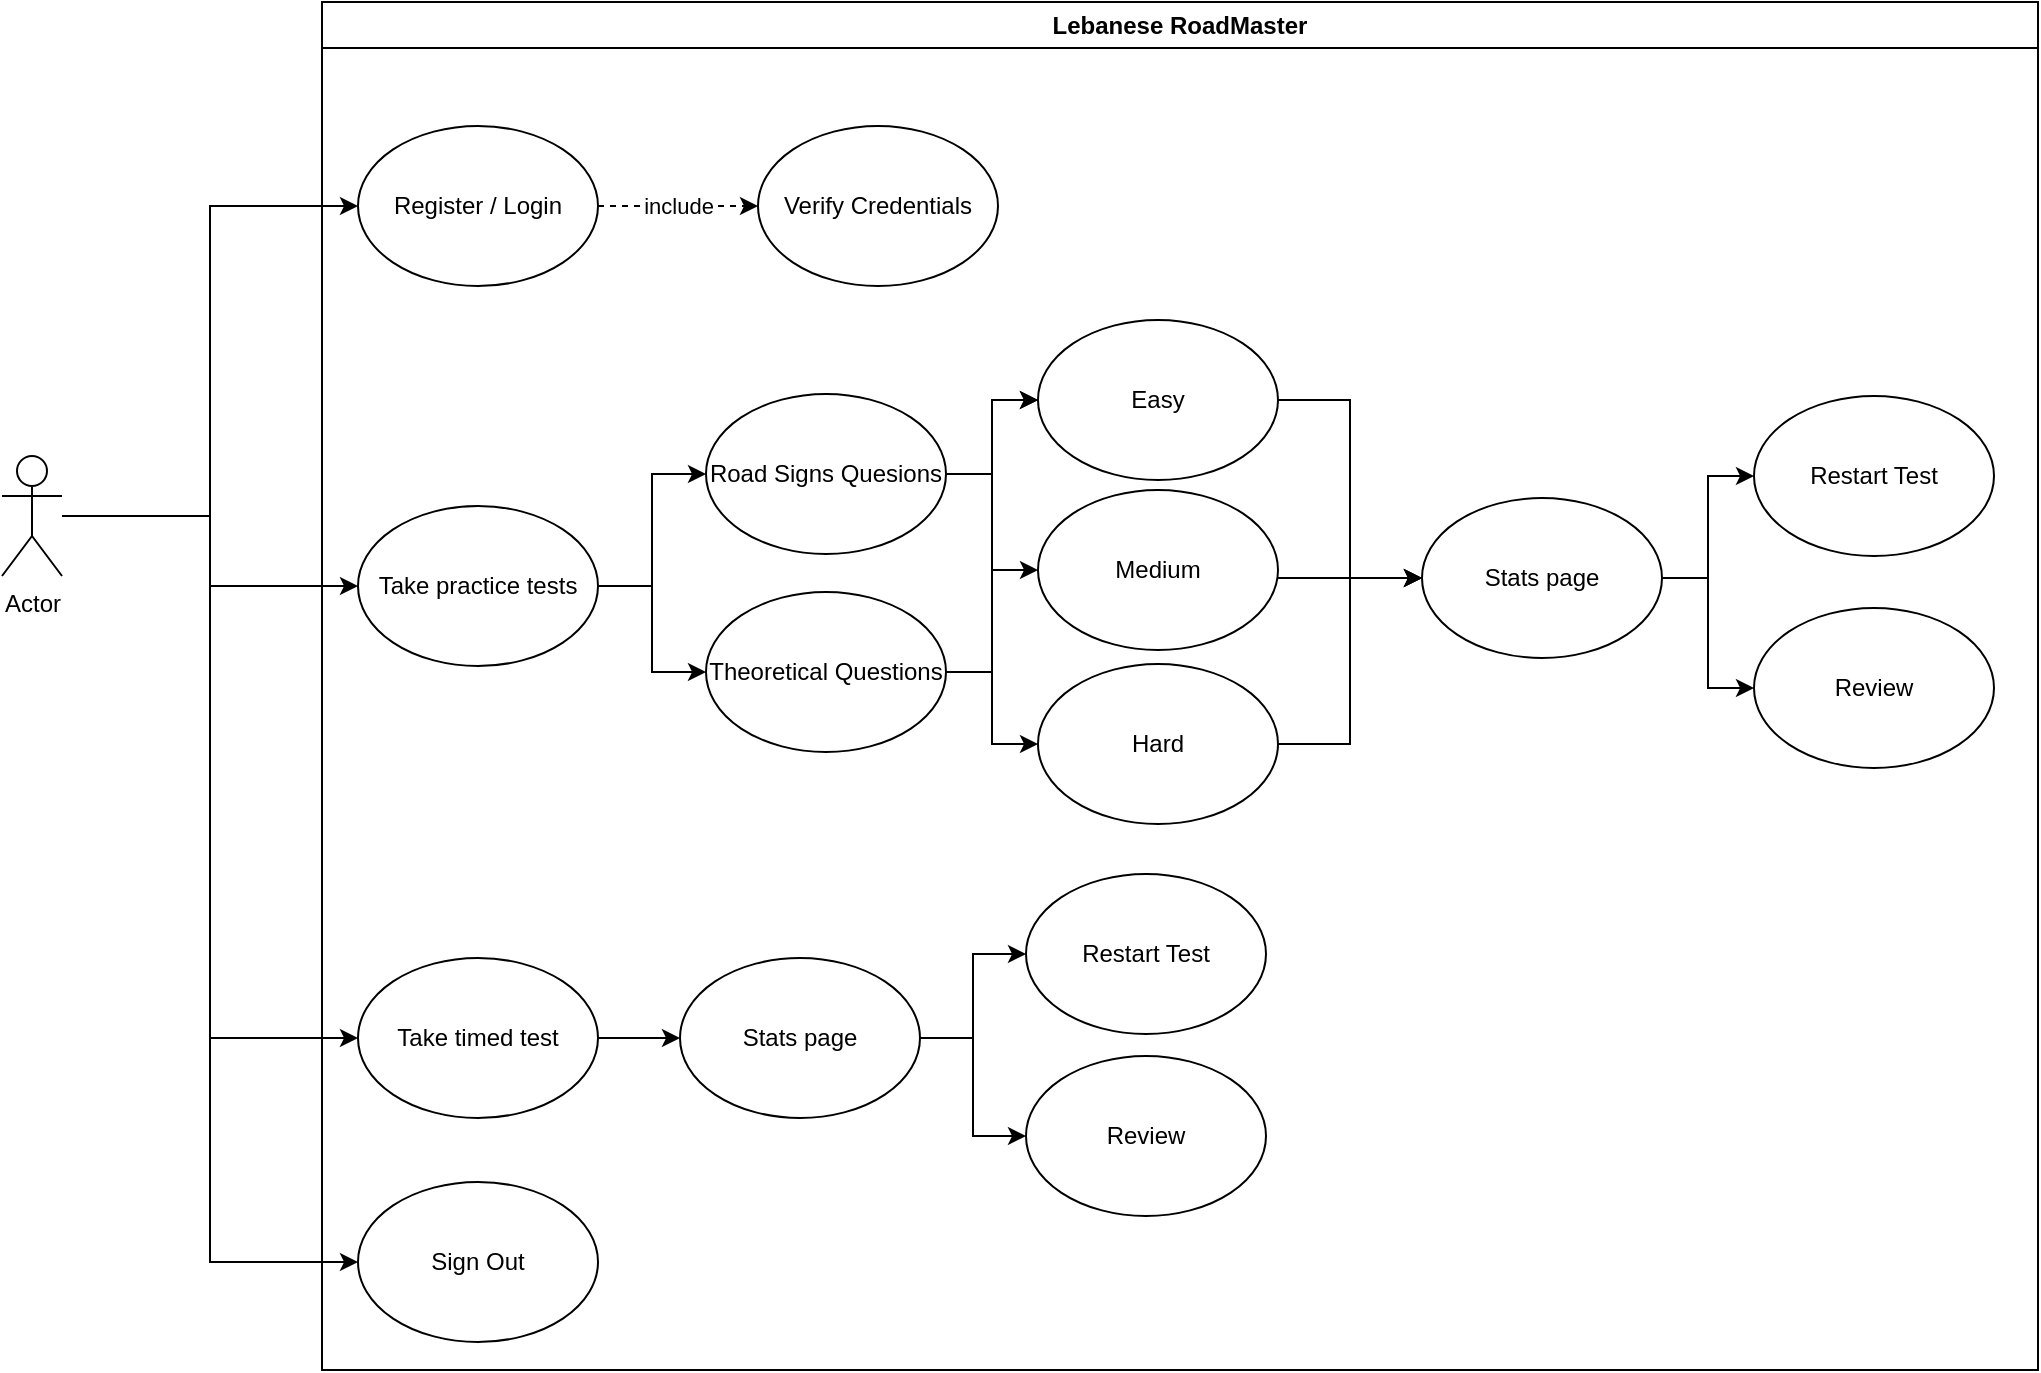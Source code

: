 <mxfile version="24.3.1" type="github">
  <diagram name="Page-1" id="a9nXN2quE7T6uwVGuVTD">
    <mxGraphModel dx="1997" dy="1603" grid="0" gridSize="10" guides="1" tooltips="1" connect="1" arrows="1" fold="1" page="0" pageScale="1" pageWidth="827" pageHeight="1169" math="0" shadow="0">
      <root>
        <mxCell id="0" />
        <mxCell id="1" parent="0" />
        <mxCell id="gtIS12oJgEHRc71Ok89v-1" value="Lebanese RoadMaster" style="swimlane;whiteSpace=wrap;html=1;" parent="1" vertex="1">
          <mxGeometry x="-371" y="-736" width="858" height="684" as="geometry" />
        </mxCell>
        <mxCell id="3jgQWHD6T8PO69y9kGVe-14" value="include" style="edgeStyle=orthogonalEdgeStyle;rounded=0;orthogonalLoop=1;jettySize=auto;html=1;dashed=1;" parent="gtIS12oJgEHRc71Ok89v-1" source="gtIS12oJgEHRc71Ok89v-5" target="3jgQWHD6T8PO69y9kGVe-13" edge="1">
          <mxGeometry relative="1" as="geometry" />
        </mxCell>
        <mxCell id="gtIS12oJgEHRc71Ok89v-5" value="Register / Login" style="ellipse;whiteSpace=wrap;html=1;" parent="gtIS12oJgEHRc71Ok89v-1" vertex="1">
          <mxGeometry x="18" y="62" width="120" height="80" as="geometry" />
        </mxCell>
        <mxCell id="JgEBYjuBj4JjE7f1gcPJ-24" style="edgeStyle=orthogonalEdgeStyle;rounded=0;orthogonalLoop=1;jettySize=auto;html=1;entryX=0;entryY=0.5;entryDx=0;entryDy=0;" edge="1" parent="gtIS12oJgEHRc71Ok89v-1" source="gtIS12oJgEHRc71Ok89v-7" target="JgEBYjuBj4JjE7f1gcPJ-11">
          <mxGeometry relative="1" as="geometry" />
        </mxCell>
        <mxCell id="JgEBYjuBj4JjE7f1gcPJ-25" style="edgeStyle=orthogonalEdgeStyle;rounded=0;orthogonalLoop=1;jettySize=auto;html=1;entryX=0;entryY=0.5;entryDx=0;entryDy=0;" edge="1" parent="gtIS12oJgEHRc71Ok89v-1" source="gtIS12oJgEHRc71Ok89v-7" target="JgEBYjuBj4JjE7f1gcPJ-12">
          <mxGeometry relative="1" as="geometry" />
        </mxCell>
        <mxCell id="gtIS12oJgEHRc71Ok89v-7" value="Take practice tests" style="ellipse;whiteSpace=wrap;html=1;" parent="gtIS12oJgEHRc71Ok89v-1" vertex="1">
          <mxGeometry x="18" y="252" width="120" height="80" as="geometry" />
        </mxCell>
        <mxCell id="JgEBYjuBj4JjE7f1gcPJ-7" value="" style="edgeStyle=orthogonalEdgeStyle;rounded=0;orthogonalLoop=1;jettySize=auto;html=1;" edge="1" parent="gtIS12oJgEHRc71Ok89v-1" source="3jgQWHD6T8PO69y9kGVe-12" target="JgEBYjuBj4JjE7f1gcPJ-6">
          <mxGeometry relative="1" as="geometry" />
        </mxCell>
        <mxCell id="3jgQWHD6T8PO69y9kGVe-12" value="Take timed test" style="ellipse;whiteSpace=wrap;html=1;" parent="gtIS12oJgEHRc71Ok89v-1" vertex="1">
          <mxGeometry x="18" y="478" width="120" height="80" as="geometry" />
        </mxCell>
        <mxCell id="3jgQWHD6T8PO69y9kGVe-13" value="Verify Credentials" style="ellipse;whiteSpace=wrap;html=1;" parent="gtIS12oJgEHRc71Ok89v-1" vertex="1">
          <mxGeometry x="218" y="62" width="120" height="80" as="geometry" />
        </mxCell>
        <mxCell id="3jgQWHD6T8PO69y9kGVe-29" value="Restart Test" style="ellipse;whiteSpace=wrap;html=1;" parent="gtIS12oJgEHRc71Ok89v-1" vertex="1">
          <mxGeometry x="352" y="436" width="120" height="80" as="geometry" />
        </mxCell>
        <mxCell id="JgEBYjuBj4JjE7f1gcPJ-8" value="" style="edgeStyle=orthogonalEdgeStyle;rounded=0;orthogonalLoop=1;jettySize=auto;html=1;" edge="1" parent="gtIS12oJgEHRc71Ok89v-1" source="JgEBYjuBj4JjE7f1gcPJ-6" target="3jgQWHD6T8PO69y9kGVe-29">
          <mxGeometry relative="1" as="geometry" />
        </mxCell>
        <mxCell id="JgEBYjuBj4JjE7f1gcPJ-30" style="edgeStyle=orthogonalEdgeStyle;rounded=0;orthogonalLoop=1;jettySize=auto;html=1;entryX=0;entryY=0.5;entryDx=0;entryDy=0;" edge="1" parent="gtIS12oJgEHRc71Ok89v-1" source="JgEBYjuBj4JjE7f1gcPJ-6" target="JgEBYjuBj4JjE7f1gcPJ-29">
          <mxGeometry relative="1" as="geometry" />
        </mxCell>
        <mxCell id="JgEBYjuBj4JjE7f1gcPJ-6" value="Stats page" style="ellipse;whiteSpace=wrap;html=1;" vertex="1" parent="gtIS12oJgEHRc71Ok89v-1">
          <mxGeometry x="179" y="478" width="120" height="80" as="geometry" />
        </mxCell>
        <mxCell id="JgEBYjuBj4JjE7f1gcPJ-20" style="edgeStyle=orthogonalEdgeStyle;rounded=0;orthogonalLoop=1;jettySize=auto;html=1;entryX=0;entryY=0.5;entryDx=0;entryDy=0;" edge="1" parent="gtIS12oJgEHRc71Ok89v-1" source="JgEBYjuBj4JjE7f1gcPJ-11" target="JgEBYjuBj4JjE7f1gcPJ-15">
          <mxGeometry relative="1" as="geometry" />
        </mxCell>
        <mxCell id="JgEBYjuBj4JjE7f1gcPJ-21" style="edgeStyle=orthogonalEdgeStyle;rounded=0;orthogonalLoop=1;jettySize=auto;html=1;" edge="1" parent="gtIS12oJgEHRc71Ok89v-1" source="JgEBYjuBj4JjE7f1gcPJ-11" target="JgEBYjuBj4JjE7f1gcPJ-14">
          <mxGeometry relative="1" as="geometry" />
        </mxCell>
        <mxCell id="JgEBYjuBj4JjE7f1gcPJ-22" style="edgeStyle=orthogonalEdgeStyle;rounded=0;orthogonalLoop=1;jettySize=auto;html=1;entryX=0;entryY=0.5;entryDx=0;entryDy=0;" edge="1" parent="gtIS12oJgEHRc71Ok89v-1" source="JgEBYjuBj4JjE7f1gcPJ-11" target="JgEBYjuBj4JjE7f1gcPJ-16">
          <mxGeometry relative="1" as="geometry" />
        </mxCell>
        <mxCell id="JgEBYjuBj4JjE7f1gcPJ-11" value="Road Signs Quesions" style="ellipse;whiteSpace=wrap;html=1;" vertex="1" parent="gtIS12oJgEHRc71Ok89v-1">
          <mxGeometry x="192" y="196" width="120" height="80" as="geometry" />
        </mxCell>
        <mxCell id="JgEBYjuBj4JjE7f1gcPJ-23" style="edgeStyle=orthogonalEdgeStyle;rounded=0;orthogonalLoop=1;jettySize=auto;html=1;entryX=0;entryY=0.5;entryDx=0;entryDy=0;" edge="1" parent="gtIS12oJgEHRc71Ok89v-1" source="JgEBYjuBj4JjE7f1gcPJ-12" target="JgEBYjuBj4JjE7f1gcPJ-15">
          <mxGeometry relative="1" as="geometry" />
        </mxCell>
        <mxCell id="JgEBYjuBj4JjE7f1gcPJ-12" value="Theoretical Questions" style="ellipse;whiteSpace=wrap;html=1;" vertex="1" parent="gtIS12oJgEHRc71Ok89v-1">
          <mxGeometry x="192" y="295" width="120" height="80" as="geometry" />
        </mxCell>
        <mxCell id="JgEBYjuBj4JjE7f1gcPJ-14" value="Medium" style="ellipse;whiteSpace=wrap;html=1;" vertex="1" parent="gtIS12oJgEHRc71Ok89v-1">
          <mxGeometry x="358" y="244" width="120" height="80" as="geometry" />
        </mxCell>
        <mxCell id="JgEBYjuBj4JjE7f1gcPJ-15" value="Easy" style="ellipse;whiteSpace=wrap;html=1;" vertex="1" parent="gtIS12oJgEHRc71Ok89v-1">
          <mxGeometry x="358" y="159" width="120" height="80" as="geometry" />
        </mxCell>
        <mxCell id="JgEBYjuBj4JjE7f1gcPJ-16" value="Hard" style="ellipse;whiteSpace=wrap;html=1;" vertex="1" parent="gtIS12oJgEHRc71Ok89v-1">
          <mxGeometry x="358" y="331" width="120" height="80" as="geometry" />
        </mxCell>
        <mxCell id="JgEBYjuBj4JjE7f1gcPJ-29" value="Review" style="ellipse;whiteSpace=wrap;html=1;" vertex="1" parent="gtIS12oJgEHRc71Ok89v-1">
          <mxGeometry x="352" y="527" width="120" height="80" as="geometry" />
        </mxCell>
        <mxCell id="JgEBYjuBj4JjE7f1gcPJ-31" value="Sign Out" style="ellipse;whiteSpace=wrap;html=1;" vertex="1" parent="gtIS12oJgEHRc71Ok89v-1">
          <mxGeometry x="18" y="590" width="120" height="80" as="geometry" />
        </mxCell>
        <mxCell id="3jgQWHD6T8PO69y9kGVe-15" style="edgeStyle=orthogonalEdgeStyle;rounded=0;orthogonalLoop=1;jettySize=auto;html=1;entryX=0;entryY=0.5;entryDx=0;entryDy=0;" parent="1" source="gtIS12oJgEHRc71Ok89v-2" target="gtIS12oJgEHRc71Ok89v-5" edge="1">
          <mxGeometry relative="1" as="geometry" />
        </mxCell>
        <mxCell id="3jgQWHD6T8PO69y9kGVe-17" style="edgeStyle=orthogonalEdgeStyle;rounded=0;orthogonalLoop=1;jettySize=auto;html=1;" parent="1" source="gtIS12oJgEHRc71Ok89v-2" target="gtIS12oJgEHRc71Ok89v-7" edge="1">
          <mxGeometry relative="1" as="geometry" />
        </mxCell>
        <mxCell id="3jgQWHD6T8PO69y9kGVe-18" style="edgeStyle=orthogonalEdgeStyle;rounded=0;orthogonalLoop=1;jettySize=auto;html=1;entryX=0;entryY=0.5;entryDx=0;entryDy=0;" parent="1" source="gtIS12oJgEHRc71Ok89v-2" target="3jgQWHD6T8PO69y9kGVe-12" edge="1">
          <mxGeometry relative="1" as="geometry" />
        </mxCell>
        <mxCell id="JgEBYjuBj4JjE7f1gcPJ-32" style="edgeStyle=orthogonalEdgeStyle;rounded=0;orthogonalLoop=1;jettySize=auto;html=1;entryX=0;entryY=0.5;entryDx=0;entryDy=0;" edge="1" parent="1" source="gtIS12oJgEHRc71Ok89v-2" target="JgEBYjuBj4JjE7f1gcPJ-31">
          <mxGeometry relative="1" as="geometry" />
        </mxCell>
        <mxCell id="gtIS12oJgEHRc71Ok89v-2" value="Actor" style="shape=umlActor;verticalLabelPosition=bottom;verticalAlign=top;html=1;outlineConnect=0;" parent="1" vertex="1">
          <mxGeometry x="-531" y="-509" width="30" height="60" as="geometry" />
        </mxCell>
        <mxCell id="JgEBYjuBj4JjE7f1gcPJ-1" value="Stats page" style="ellipse;whiteSpace=wrap;html=1;" vertex="1" parent="1">
          <mxGeometry x="179" y="-488" width="120" height="80" as="geometry" />
        </mxCell>
        <mxCell id="3jgQWHD6T8PO69y9kGVe-21" value="Restart Test" style="ellipse;whiteSpace=wrap;html=1;" parent="1" vertex="1">
          <mxGeometry x="345" y="-539" width="120" height="80" as="geometry" />
        </mxCell>
        <mxCell id="3jgQWHD6T8PO69y9kGVe-25" value="Review" style="ellipse;whiteSpace=wrap;html=1;" parent="1" vertex="1">
          <mxGeometry x="345" y="-433" width="120" height="80" as="geometry" />
        </mxCell>
        <mxCell id="JgEBYjuBj4JjE7f1gcPJ-4" style="edgeStyle=orthogonalEdgeStyle;rounded=0;orthogonalLoop=1;jettySize=auto;html=1;" edge="1" parent="1" source="JgEBYjuBj4JjE7f1gcPJ-1" target="3jgQWHD6T8PO69y9kGVe-21">
          <mxGeometry relative="1" as="geometry" />
        </mxCell>
        <mxCell id="JgEBYjuBj4JjE7f1gcPJ-5" style="edgeStyle=orthogonalEdgeStyle;rounded=0;orthogonalLoop=1;jettySize=auto;html=1;" edge="1" parent="1" source="JgEBYjuBj4JjE7f1gcPJ-1" target="3jgQWHD6T8PO69y9kGVe-25">
          <mxGeometry relative="1" as="geometry" />
        </mxCell>
        <mxCell id="JgEBYjuBj4JjE7f1gcPJ-26" style="edgeStyle=orthogonalEdgeStyle;rounded=0;orthogonalLoop=1;jettySize=auto;html=1;entryX=0;entryY=0.5;entryDx=0;entryDy=0;" edge="1" parent="1" source="JgEBYjuBj4JjE7f1gcPJ-15" target="JgEBYjuBj4JjE7f1gcPJ-1">
          <mxGeometry relative="1" as="geometry" />
        </mxCell>
        <mxCell id="JgEBYjuBj4JjE7f1gcPJ-27" value="" style="edgeStyle=orthogonalEdgeStyle;rounded=0;orthogonalLoop=1;jettySize=auto;html=1;" edge="1" parent="1" source="JgEBYjuBj4JjE7f1gcPJ-14" target="JgEBYjuBj4JjE7f1gcPJ-1">
          <mxGeometry relative="1" as="geometry">
            <Array as="points">
              <mxPoint x="116" y="-448" />
              <mxPoint x="116" y="-448" />
            </Array>
          </mxGeometry>
        </mxCell>
        <mxCell id="JgEBYjuBj4JjE7f1gcPJ-28" style="edgeStyle=orthogonalEdgeStyle;rounded=0;orthogonalLoop=1;jettySize=auto;html=1;entryX=0;entryY=0.5;entryDx=0;entryDy=0;" edge="1" parent="1" source="JgEBYjuBj4JjE7f1gcPJ-16" target="JgEBYjuBj4JjE7f1gcPJ-1">
          <mxGeometry relative="1" as="geometry" />
        </mxCell>
      </root>
    </mxGraphModel>
  </diagram>
</mxfile>
